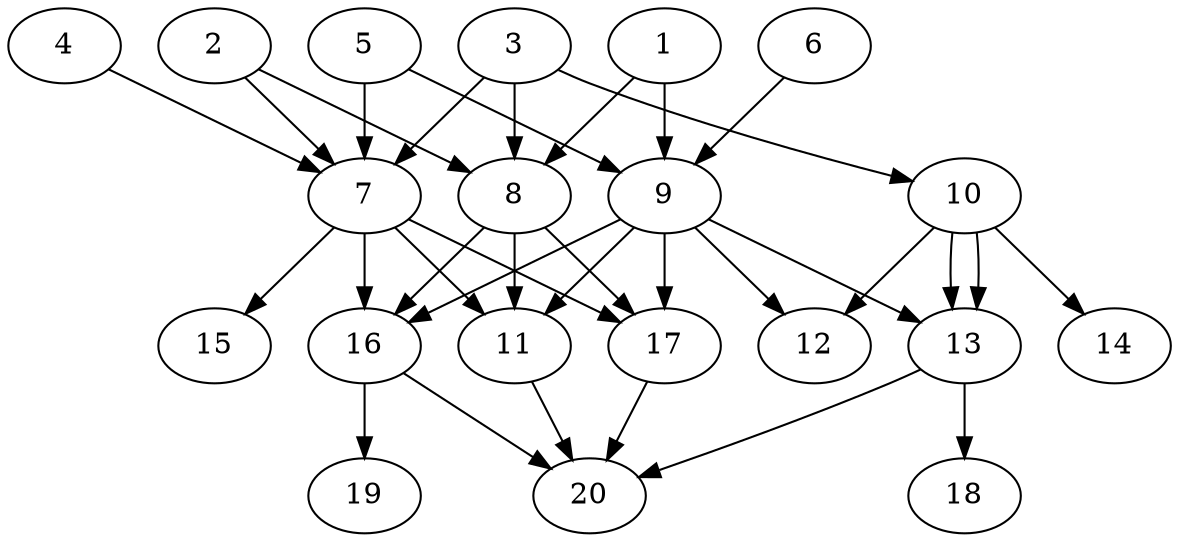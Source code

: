 // DAG automatically generated by daggen at Tue Jul 23 14:28:59 2019
// ./daggen --dot -n 20 --ccr 0.5 --fat 0.6 --regular 0.5 --density 0.7 --mindata 5242880 --maxdata 52428800 
digraph G {
  1 [size="13553664", alpha="0.03", expect_size="6776832"] 
  1 -> 8 [size ="6776832"]
  1 -> 9 [size ="6776832"]
  2 [size="25741312", alpha="0.05", expect_size="12870656"] 
  2 -> 7 [size ="12870656"]
  2 -> 8 [size ="12870656"]
  3 [size="97654784", alpha="0.09", expect_size="48827392"] 
  3 -> 7 [size ="48827392"]
  3 -> 8 [size ="48827392"]
  3 -> 10 [size ="48827392"]
  4 [size="87443456", alpha="0.04", expect_size="43721728"] 
  4 -> 7 [size ="43721728"]
  5 [size="49473536", alpha="0.01", expect_size="24736768"] 
  5 -> 7 [size ="24736768"]
  5 -> 9 [size ="24736768"]
  6 [size="66195456", alpha="0.08", expect_size="33097728"] 
  6 -> 9 [size ="33097728"]
  7 [size="59838464", alpha="0.15", expect_size="29919232"] 
  7 -> 11 [size ="29919232"]
  7 -> 15 [size ="29919232"]
  7 -> 16 [size ="29919232"]
  7 -> 17 [size ="29919232"]
  8 [size="54560768", alpha="0.17", expect_size="27280384"] 
  8 -> 11 [size ="27280384"]
  8 -> 16 [size ="27280384"]
  8 -> 17 [size ="27280384"]
  9 [size="90275840", alpha="0.07", expect_size="45137920"] 
  9 -> 11 [size ="45137920"]
  9 -> 12 [size ="45137920"]
  9 -> 13 [size ="45137920"]
  9 -> 16 [size ="45137920"]
  9 -> 17 [size ="45137920"]
  10 [size="54792192", alpha="0.01", expect_size="27396096"] 
  10 -> 12 [size ="27396096"]
  10 -> 13 [size ="27396096"]
  10 -> 13 [size ="27396096"]
  10 -> 14 [size ="27396096"]
  11 [size="97089536", alpha="0.16", expect_size="48544768"] 
  11 -> 20 [size ="48544768"]
  12 [size="17664000", alpha="0.15", expect_size="8832000"] 
  13 [size="42706944", alpha="0.08", expect_size="21353472"] 
  13 -> 18 [size ="21353472"]
  13 -> 20 [size ="21353472"]
  14 [size="86218752", alpha="0.13", expect_size="43109376"] 
  15 [size="103860224", alpha="0.05", expect_size="51930112"] 
  16 [size="14964736", alpha="0.14", expect_size="7482368"] 
  16 -> 19 [size ="7482368"]
  16 -> 20 [size ="7482368"]
  17 [size="53448704", alpha="0.15", expect_size="26724352"] 
  17 -> 20 [size ="26724352"]
  18 [size="31907840", alpha="0.10", expect_size="15953920"] 
  19 [size="17821696", alpha="0.19", expect_size="8910848"] 
  20 [size="52133888", alpha="0.13", expect_size="26066944"] 
}
